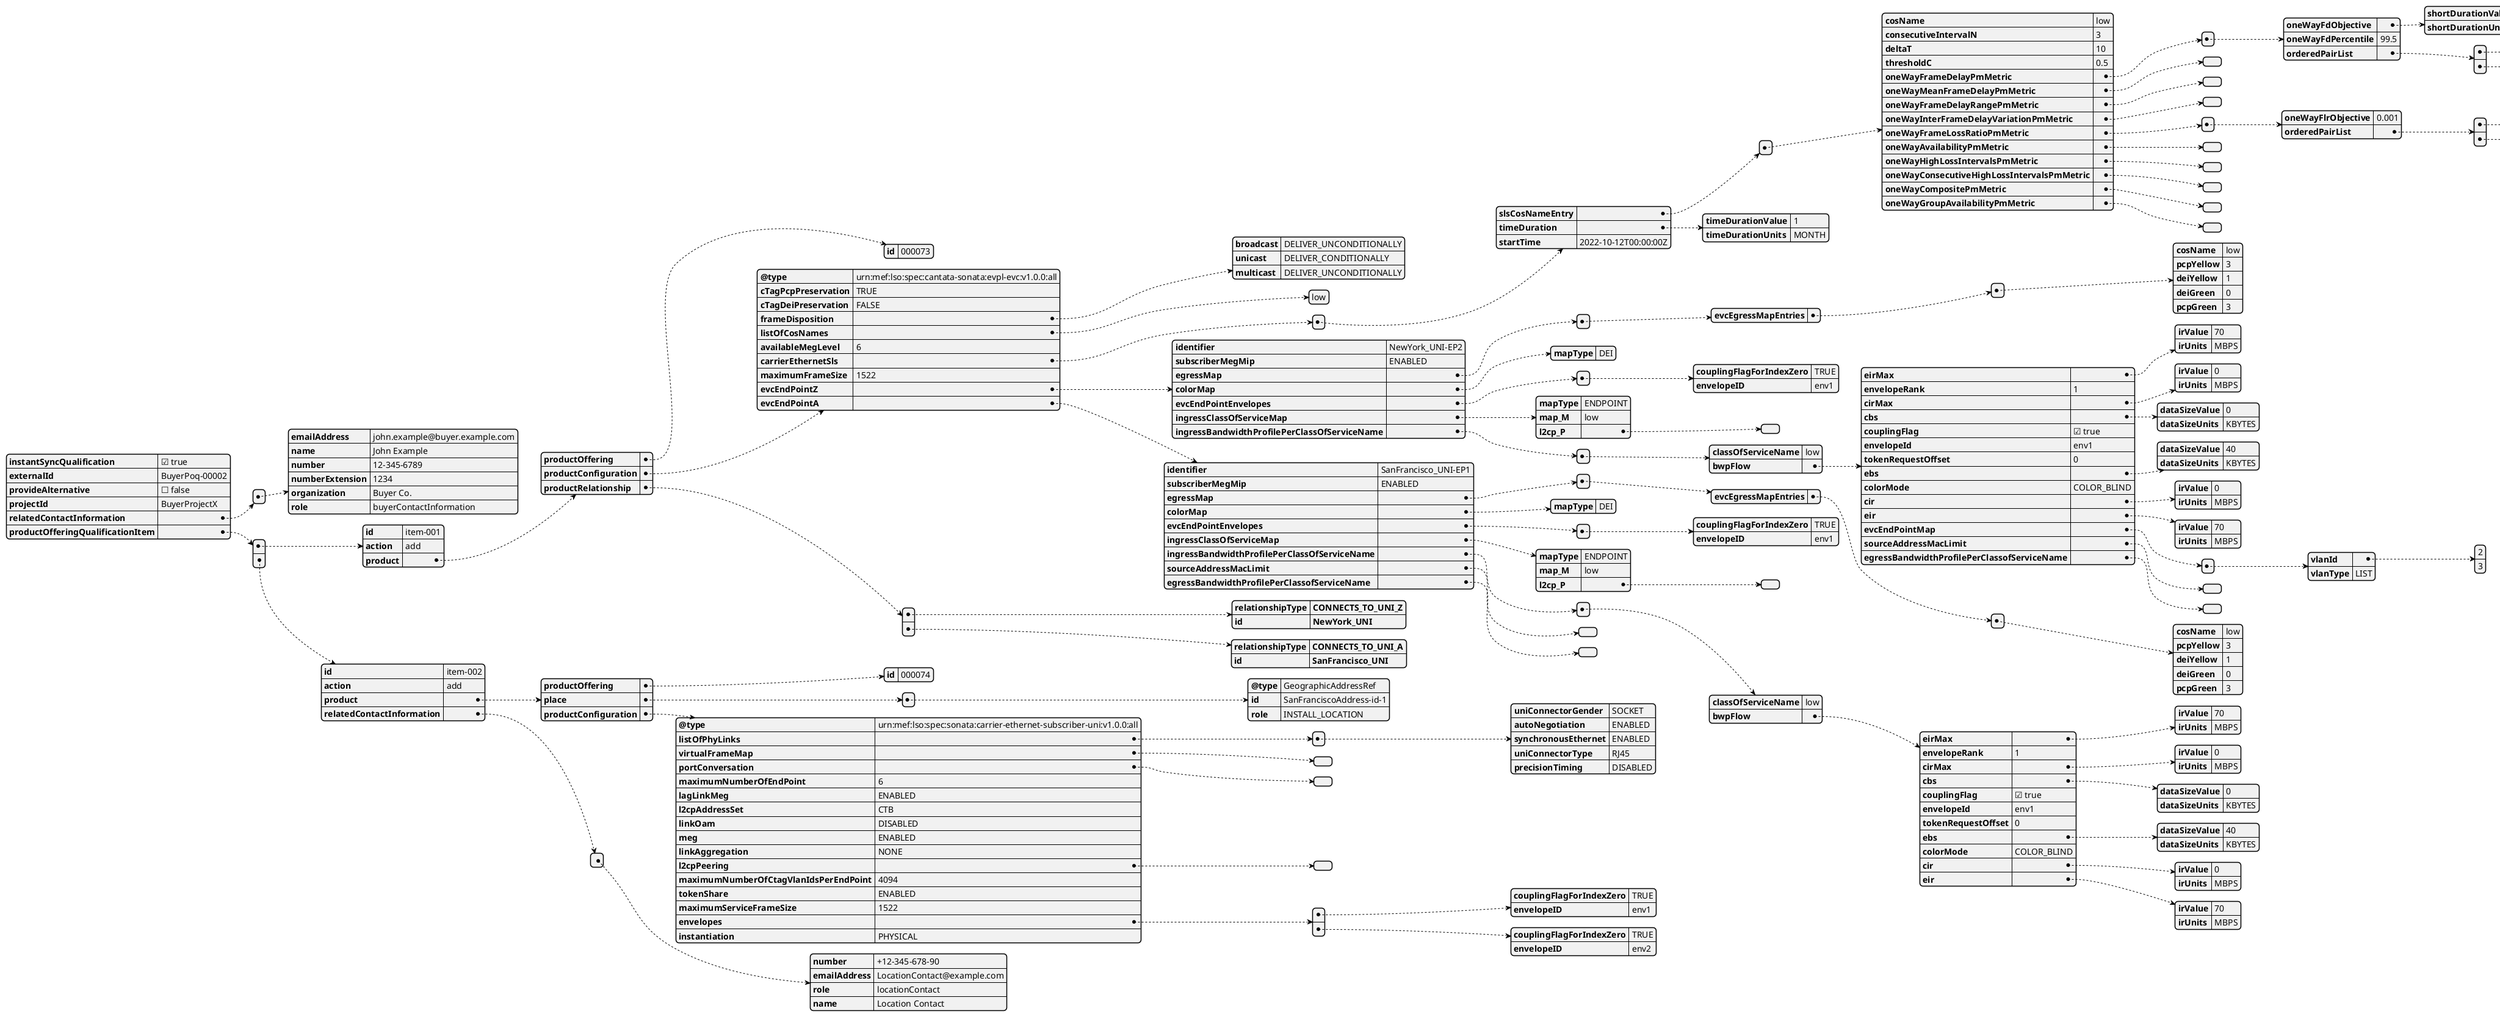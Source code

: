 @startjson
{
  "instantSyncQualification": true,
  "externalId": "BuyerPoq-00002",
  "provideAlternative": false,
  "projectId": "BuyerProjectX",
  "relatedContactInformation": [
    {
      "emailAddress": "john.example@buyer.example.com",
      "name": "John Example",
      "number": "12-345-6789",
      "numberExtension": "1234",
      "organization": "Buyer Co.",
      "role": "buyerContactInformation"
    }
  ],
  "productOfferingQualificationItem": [
    {
      "id": "item-001",
      "action": "add",
      "product": {
        "productOffering": {
          "id": "000073"
        },
         "productConfiguration": {
          "@type": "urn:mef:lso:spec:cantata-sonata:evpl-evc:v1.0.0:all",
          "cTagPcpPreservation":"TRUE",
          "cTagDeiPreservation":"FALSE",
          "frameDisposition": {
            "broadcast": "DELIVER_UNCONDITIONALLY",
            "unicast": "DELIVER_CONDITIONALLY",
            "multicast": "DELIVER_UNCONDITIONALLY"
          },
          "listOfCosNames": ["low"],
          "availableMegLevel": "6",
          "carrierEthernetSls": [
            {
              "slsCosNameEntry": [
                {
                  "cosName": "low",
                  "consecutiveIntervalN": 3,
                  "deltaT": 10,
                  "thresholdC": 0.5,
                  "oneWayFrameDelayPmMetric": [
                    {
                      "oneWayFdObjective": {
                        "shortDurationValue": 100,
                        "shortDurationUnits": "MS"
                      },
                      "oneWayFdPercentile": 99.5,
                      "orderedPairList": [
                        {
                          "toCarrierEthernetServiceEndPoint": "NewYork_UNI-EP1",
                          "fromCarrierEthernetServiceEndPoint": "Washington_UNI-EP1"
                        },
                        {
                          "toCarrierEthernetServiceEndPoint": "Washington_UNI-EP1",
                          "fromCarrierEthernetServiceEndPoint": "NewYork_UNI-EP1"
                        }
                      ]
                    }
                  ],
                  "oneWayMeanFrameDelayPmMetric": [],
                  "oneWayFrameDelayRangePmMetric": [],
                  "oneWayInterFrameDelayVariationPmMetric": [],
                  "oneWayFrameLossRatioPmMetric": [
                    {
                      "oneWayFlrObjective": 0.001,
                      "orderedPairList": [
                        {
                          "toCarrierEthernetServiceEndPoint": "NewYork_UNI-EP1",
                          "fromCarrierEthernetServiceEndPoint": "Washington_UNI-EP1"
                        },
                        {
                          "toCarrierEthernetServiceEndPoint": "Washington_UNI-EP1",
                          "fromCarrierEthernetServiceEndPoint": "NewYork_UNI-EP1"
                        }
                      ]
                    }
                  ],
                  "oneWayAvailabilityPmMetric": [],
                  "oneWayHighLossIntervalsPmMetric": [],
                  "oneWayConsecutiveHighLossIntervalsPmMetric": [],
                  "oneWayCompositePmMetric": [],
                  "oneWayGroupAvailabilityPmMetric": []
                }
              ],
              "timeDuration": {
                "timeDurationValue": 1,
                "timeDurationUnits": "MONTH"
              },
              "startTime": "2022-10-12T00:00:00Z"
            }
          ],
          "maximumFrameSize": 1522,
          "evcEndPointZ": {
            "identifier": "NewYork_UNI-EP2",
            "subscriberMegMip": "ENABLED",
            "egressMap": [
              {
                "evcEgressMapEntries": [
                  {
                    "cosName": "low",
                    "pcpYellow": 3,
                    "deiYellow": 1,
                    "deiGreen": 0,
                    "pcpGreen": 3
                  }
                ]
              }
            ],
            "colorMap": {
              "mapType": "DEI"
            },
            "evcEndPointEnvelopes": [
              {
                "couplingFlagForIndexZero": "TRUE",
                "envelopeID": "env1"
              }
            ],
            "ingressClassOfServiceMap": {
              "mapType": "ENDPOINT",
              "map_M": "low",
              "l2cp_P": []
            },
            "ingressBandwidthProfilePerClassOfServiceName": [
              {
                "classOfServiceName": "low",
                "bwpFlow": {
                  "eirMax": {
                    "irValue": 70,
                    "irUnits": "MBPS"
                  },
                  "envelopeRank": 1,
                  "cirMax": {
                    "irValue": 0,
                    "irUnits": "MBPS"
                  },
                  "cbs": {
                    "dataSizeValue": 0,
                    "dataSizeUnits": "KBYTES"
                  },
                  "couplingFlag": true,
                  "envelopeId": "env1",
                  "tokenRequestOffset": 0,
                  "ebs": {
                    "dataSizeValue": 40,
                    "dataSizeUnits": "KBYTES"
                  },
                  "colorMode": "COLOR_BLIND",
                  "cir": {
                    "irValue": 0,
                    "irUnits": "MBPS"
                  },
                  "eir": {
                    "irValue": 70,
                    "irUnits": "MBPS"
                  },
                  "evcEndPointMap": [
                    {
                      "vlanId": [2, 3],
                      "vlanType": "LIST"
                    }
                  ],
                  "sourceAddressMacLimit": [],
                  "egressBandwidthProfilePerClassofServiceName": []
                }
              }
            ]
          },
           "evcEndPointA": {
            "identifier": "SanFrancisco_UNI-EP1",
            "subscriberMegMip":"ENABLED",
            "egressMap": [
              {
                "evcEgressMapEntries": [
                  {
                    "cosName": "low",
                    "pcpYellow": 3,
                    "deiYellow": 1,
                    "deiGreen": 0,
                    "pcpGreen": 3
                  }
                ]
              }
            ],
            "colorMap": {
              "mapType": "DEI"
            },
            "evcEndPointEnvelopes": [
              {
                "couplingFlagForIndexZero": "TRUE",
                "envelopeID": "env1"
              }
            ],
            "ingressClassOfServiceMap": {
              "mapType": "ENDPOINT",
              "map_M":"low",
              "l2cp_P":[]
            },
            "ingressBandwidthProfilePerClassOfServiceName": [
              {
                "classOfServiceName": "low",
                "bwpFlow": {
                  "eirMax": {
                    "irValue": 70,
                    "irUnits": "MBPS"
                  },
                  "envelopeRank": 1,
                  "cirMax": {
                    "irValue": 0,
                    "irUnits": "MBPS"
                  },
                  "cbs": {
                    "dataSizeValue": 0,
                    "dataSizeUnits": "KBYTES"
                  },
                  "couplingFlag": true,
                  "envelopeId": "env1",
                  "tokenRequestOffset": 0,
                  "ebs": {
                    "dataSizeValue": 40,
                    "dataSizeUnits": "KBYTES"
                  },
                  "colorMode": "COLOR_BLIND",
                  "cir": {
                    "irValue": 0,
                    "irUnits": "MBPS"
                  },
                  "eir": {
                    "irValue": 70,
                    "irUnits": "MBPS"
                  }
                }
              }
            ],
            "sourceAddressMacLimit": [ ],
            "egressBandwidthProfilePerClassofServiceName": [ ]
          } 
        },
        "**productRelationship**": [
        {
          "**relationshipType**": "**CONNECTS_TO_UNI_Z**",
          "**id**": "**NewYork_UNI**"
        },
        {
          "**relationshipType**": "**CONNECTS_TO_UNI_A**",
          "**id**": "**SanFrancisco_UNI**"
        }
      ]
    }
    },
      {
      "id": "item-002",
      "action": "add",
      "product": {
        "productOffering": {
          "id": "000074"
        },
        "place": [
          {
            "@type": "GeographicAddressRef",
            "id": "SanFranciscoAddress-id-1",
            "role": "INSTALL_LOCATION"
          }
        ],
        "productConfiguration": {
          "@type": "urn:mef:lso:spec:sonata:carrier-ethernet-subscriber-uni:v1.0.0:all",
          "listOfPhyLinks": [
            {
              "uniConnectorGender": "SOCKET",
              "autoNegotiation": "ENABLED",
              "synchronousEthernet": "ENABLED",
              "uniConnectorType": "RJ45",
              "precisionTiming": "DISABLED"
            }
          ],
          "virtualFrameMap": [],
          "portConversation": [],
          "maximumNumberOfEndPoint": 6,
          "lagLinkMeg": "ENABLED",
          "l2cpAddressSet": "CTB",
          "linkOam": "DISABLED",
          "meg": "ENABLED",
          "linkAggregation": "NONE",
          "l2cpPeering": [],
          "maximumNumberOfCtagVlanIdsPerEndPoint": 4094,
          "tokenShare": "ENABLED",
          "maximumServiceFrameSize": 1522,
          "envelopes": [
            {
              "couplingFlagForIndexZero": "TRUE",
              "envelopeID": "env1"
            },
            {
              "couplingFlagForIndexZero": "TRUE",
              "envelopeID": "env2"
            }
          ],
          "instantiation": "PHYSICAL"
        }
      },
      "relatedContactInformation": [
        {
            "number": "+12-345-678-90",
            "emailAddress": "LocationContact@example.com",
            "role": "locationContact",
            "name": "Location Contact"
        }
      ]
    }
  ]
}

@endjson